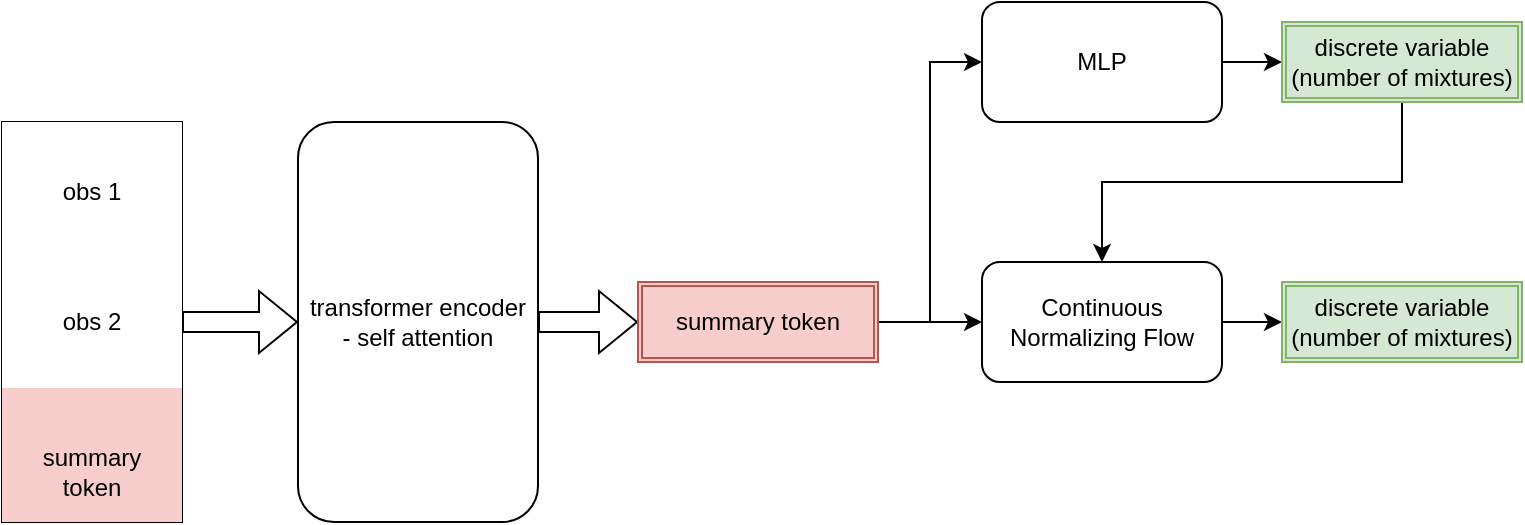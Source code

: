 <mxfile version="20.4.2" type="github"><diagram id="PMDZpyvHiG63Mq2rToj0" name="Page-1"><mxGraphModel dx="1298" dy="845" grid="1" gridSize="10" guides="1" tooltips="1" connect="1" arrows="1" fold="1" page="1" pageScale="1" pageWidth="850" pageHeight="1100" math="0" shadow="0"><root><mxCell id="0"/><mxCell id="1" parent="0"/><mxCell id="tf25OTGt-eBrQatRiwI4-2" value="" style="shape=table;html=1;whiteSpace=wrap;startSize=0;container=1;collapsible=0;childLayout=tableLayout;" vertex="1" parent="1"><mxGeometry x="40" y="280" width="90" height="200" as="geometry"/></mxCell><mxCell id="tf25OTGt-eBrQatRiwI4-3" value="" style="shape=tableRow;horizontal=0;startSize=0;swimlaneHead=0;swimlaneBody=0;top=0;left=0;bottom=0;right=0;collapsible=0;dropTarget=0;points=[[0,0.5],[1,0.5]];portConstraint=eastwest;" vertex="1" parent="tf25OTGt-eBrQatRiwI4-2"><mxGeometry width="90" height="67" as="geometry"/></mxCell><mxCell id="tf25OTGt-eBrQatRiwI4-4" value="" style="shape=partialRectangle;html=1;whiteSpace=wrap;connectable=0;fillColor=none;top=0;left=0;bottom=0;right=0;overflow=hidden;" vertex="1" parent="tf25OTGt-eBrQatRiwI4-3"><mxGeometry width="30" height="67" as="geometry"><mxRectangle width="30" height="67" as="alternateBounds"/></mxGeometry></mxCell><mxCell id="tf25OTGt-eBrQatRiwI4-5" value="" style="shape=partialRectangle;html=1;whiteSpace=wrap;connectable=0;fillColor=none;top=0;left=0;bottom=0;right=0;overflow=hidden;" vertex="1" parent="tf25OTGt-eBrQatRiwI4-3"><mxGeometry x="30" width="30" height="67" as="geometry"><mxRectangle width="30" height="67" as="alternateBounds"/></mxGeometry></mxCell><mxCell id="tf25OTGt-eBrQatRiwI4-6" value="" style="shape=partialRectangle;html=1;whiteSpace=wrap;connectable=0;fillColor=none;top=0;left=0;bottom=0;right=0;overflow=hidden;" vertex="1" parent="tf25OTGt-eBrQatRiwI4-3"><mxGeometry x="60" width="30" height="67" as="geometry"><mxRectangle width="30" height="67" as="alternateBounds"/></mxGeometry></mxCell><mxCell id="tf25OTGt-eBrQatRiwI4-7" value="" style="shape=tableRow;horizontal=0;startSize=0;swimlaneHead=0;swimlaneBody=0;top=0;left=0;bottom=0;right=0;collapsible=0;dropTarget=0;points=[[0,0.5],[1,0.5]];portConstraint=eastwest;" vertex="1" parent="tf25OTGt-eBrQatRiwI4-2"><mxGeometry y="67" width="90" height="66" as="geometry"/></mxCell><mxCell id="tf25OTGt-eBrQatRiwI4-8" value="" style="shape=partialRectangle;html=1;whiteSpace=wrap;connectable=0;fillColor=none;top=0;left=0;bottom=0;right=0;overflow=hidden;" vertex="1" parent="tf25OTGt-eBrQatRiwI4-7"><mxGeometry width="30" height="66" as="geometry"><mxRectangle width="30" height="66" as="alternateBounds"/></mxGeometry></mxCell><mxCell id="tf25OTGt-eBrQatRiwI4-9" value="" style="shape=partialRectangle;html=1;whiteSpace=wrap;connectable=0;fillColor=none;top=0;left=0;bottom=0;right=0;overflow=hidden;" vertex="1" parent="tf25OTGt-eBrQatRiwI4-7"><mxGeometry x="30" width="30" height="66" as="geometry"><mxRectangle width="30" height="66" as="alternateBounds"/></mxGeometry></mxCell><mxCell id="tf25OTGt-eBrQatRiwI4-10" value="" style="shape=partialRectangle;html=1;whiteSpace=wrap;connectable=0;fillColor=none;top=0;left=0;bottom=0;right=0;overflow=hidden;" vertex="1" parent="tf25OTGt-eBrQatRiwI4-7"><mxGeometry x="60" width="30" height="66" as="geometry"><mxRectangle width="30" height="66" as="alternateBounds"/></mxGeometry></mxCell><mxCell id="tf25OTGt-eBrQatRiwI4-11" value="" style="shape=tableRow;horizontal=0;startSize=0;swimlaneHead=0;swimlaneBody=0;top=0;left=0;bottom=0;right=0;collapsible=0;dropTarget=0;fillColor=#f8cecc;points=[[0,0.5],[1,0.5]];portConstraint=eastwest;strokeColor=#b85450;" vertex="1" parent="tf25OTGt-eBrQatRiwI4-2"><mxGeometry y="133" width="90" height="67" as="geometry"/></mxCell><mxCell id="tf25OTGt-eBrQatRiwI4-12" value="" style="shape=partialRectangle;html=1;whiteSpace=wrap;connectable=0;fillColor=none;top=0;left=0;bottom=0;right=0;overflow=hidden;" vertex="1" parent="tf25OTGt-eBrQatRiwI4-11"><mxGeometry width="30" height="67" as="geometry"><mxRectangle width="30" height="67" as="alternateBounds"/></mxGeometry></mxCell><mxCell id="tf25OTGt-eBrQatRiwI4-13" value="" style="shape=partialRectangle;html=1;whiteSpace=wrap;connectable=0;fillColor=none;top=0;left=0;bottom=0;right=0;overflow=hidden;" vertex="1" parent="tf25OTGt-eBrQatRiwI4-11"><mxGeometry x="30" width="30" height="67" as="geometry"><mxRectangle width="30" height="67" as="alternateBounds"/></mxGeometry></mxCell><mxCell id="tf25OTGt-eBrQatRiwI4-14" value="" style="shape=partialRectangle;html=1;whiteSpace=wrap;connectable=0;fillColor=none;top=0;left=0;bottom=0;right=0;overflow=hidden;pointerEvents=1;" vertex="1" parent="tf25OTGt-eBrQatRiwI4-11"><mxGeometry x="60" width="30" height="67" as="geometry"><mxRectangle width="30" height="67" as="alternateBounds"/></mxGeometry></mxCell><mxCell id="tf25OTGt-eBrQatRiwI4-15" value="summary token" style="text;html=1;strokeColor=none;fillColor=none;align=center;verticalAlign=middle;whiteSpace=wrap;rounded=0;" vertex="1" parent="1"><mxGeometry x="55" y="440" width="60" height="30" as="geometry"/></mxCell><mxCell id="tf25OTGt-eBrQatRiwI4-16" value="obs 1" style="text;html=1;strokeColor=none;fillColor=none;align=center;verticalAlign=middle;whiteSpace=wrap;rounded=0;" vertex="1" parent="1"><mxGeometry x="55" y="300" width="60" height="30" as="geometry"/></mxCell><mxCell id="tf25OTGt-eBrQatRiwI4-20" value="" style="edgeStyle=orthogonalEdgeStyle;rounded=0;orthogonalLoop=1;jettySize=auto;html=1;entryX=0;entryY=0.5;entryDx=0;entryDy=0;exitX=1;exitY=0.5;exitDx=0;exitDy=0;shape=flexArrow;" edge="1" parent="1" source="tf25OTGt-eBrQatRiwI4-7" target="tf25OTGt-eBrQatRiwI4-18"><mxGeometry relative="1" as="geometry"><mxPoint x="170" y="410" as="sourcePoint"/><mxPoint x="160" y="380" as="targetPoint"/></mxGeometry></mxCell><mxCell id="tf25OTGt-eBrQatRiwI4-17" value="obs 2" style="text;html=1;strokeColor=none;fillColor=none;align=center;verticalAlign=middle;whiteSpace=wrap;rounded=0;" vertex="1" parent="1"><mxGeometry x="55" y="365" width="60" height="30" as="geometry"/></mxCell><mxCell id="tf25OTGt-eBrQatRiwI4-22" style="edgeStyle=orthogonalEdgeStyle;shape=flexArrow;rounded=0;orthogonalLoop=1;jettySize=auto;html=1;exitX=1;exitY=0.5;exitDx=0;exitDy=0;entryX=0;entryY=0.5;entryDx=0;entryDy=0;" edge="1" parent="1" source="tf25OTGt-eBrQatRiwI4-18" target="tf25OTGt-eBrQatRiwI4-21"><mxGeometry relative="1" as="geometry"/></mxCell><mxCell id="tf25OTGt-eBrQatRiwI4-18" value="transformer encoder&lt;br&gt;- self attention" style="rounded=1;whiteSpace=wrap;html=1;" vertex="1" parent="1"><mxGeometry x="188" y="280" width="120" height="200" as="geometry"/></mxCell><mxCell id="tf25OTGt-eBrQatRiwI4-27" style="edgeStyle=orthogonalEdgeStyle;rounded=0;orthogonalLoop=1;jettySize=auto;html=1;exitX=1;exitY=0.5;exitDx=0;exitDy=0;entryX=0;entryY=0.5;entryDx=0;entryDy=0;" edge="1" parent="1" source="tf25OTGt-eBrQatRiwI4-21" target="tf25OTGt-eBrQatRiwI4-26"><mxGeometry relative="1" as="geometry"/></mxCell><mxCell id="tf25OTGt-eBrQatRiwI4-31" style="edgeStyle=orthogonalEdgeStyle;rounded=0;orthogonalLoop=1;jettySize=auto;html=1;exitX=1;exitY=0.5;exitDx=0;exitDy=0;entryX=0;entryY=0.5;entryDx=0;entryDy=0;" edge="1" parent="1" source="tf25OTGt-eBrQatRiwI4-21" target="tf25OTGt-eBrQatRiwI4-30"><mxGeometry relative="1" as="geometry"/></mxCell><mxCell id="tf25OTGt-eBrQatRiwI4-21" value="summary token" style="shape=ext;double=1;rounded=0;whiteSpace=wrap;html=1;fillColor=#f8cecc;strokeColor=#b85450;" vertex="1" parent="1"><mxGeometry x="358" y="360" width="120" height="40" as="geometry"/></mxCell><mxCell id="tf25OTGt-eBrQatRiwI4-29" style="edgeStyle=orthogonalEdgeStyle;rounded=0;orthogonalLoop=1;jettySize=auto;html=1;exitX=1;exitY=0.5;exitDx=0;exitDy=0;entryX=0;entryY=0.5;entryDx=0;entryDy=0;" edge="1" parent="1" source="tf25OTGt-eBrQatRiwI4-26" target="tf25OTGt-eBrQatRiwI4-28"><mxGeometry relative="1" as="geometry"/></mxCell><mxCell id="tf25OTGt-eBrQatRiwI4-26" value="MLP" style="rounded=1;whiteSpace=wrap;html=1;" vertex="1" parent="1"><mxGeometry x="530" y="220" width="120" height="60" as="geometry"/></mxCell><mxCell id="tf25OTGt-eBrQatRiwI4-32" style="edgeStyle=orthogonalEdgeStyle;rounded=0;orthogonalLoop=1;jettySize=auto;html=1;exitX=0.5;exitY=1;exitDx=0;exitDy=0;entryX=0.5;entryY=0;entryDx=0;entryDy=0;" edge="1" parent="1" source="tf25OTGt-eBrQatRiwI4-28" target="tf25OTGt-eBrQatRiwI4-30"><mxGeometry relative="1" as="geometry"/></mxCell><mxCell id="tf25OTGt-eBrQatRiwI4-28" value="discrete variable&lt;br&gt;(number of mixtures)" style="shape=ext;double=1;rounded=0;whiteSpace=wrap;html=1;fillColor=#d5e8d4;strokeColor=#82b366;" vertex="1" parent="1"><mxGeometry x="680" y="230" width="120" height="40" as="geometry"/></mxCell><mxCell id="tf25OTGt-eBrQatRiwI4-34" style="edgeStyle=orthogonalEdgeStyle;rounded=0;orthogonalLoop=1;jettySize=auto;html=1;exitX=1;exitY=0.5;exitDx=0;exitDy=0;entryX=0;entryY=0.5;entryDx=0;entryDy=0;" edge="1" parent="1" source="tf25OTGt-eBrQatRiwI4-30" target="tf25OTGt-eBrQatRiwI4-33"><mxGeometry relative="1" as="geometry"/></mxCell><mxCell id="tf25OTGt-eBrQatRiwI4-30" value="Continuous Normalizing Flow" style="rounded=1;whiteSpace=wrap;html=1;" vertex="1" parent="1"><mxGeometry x="530" y="350" width="120" height="60" as="geometry"/></mxCell><mxCell id="tf25OTGt-eBrQatRiwI4-33" value="discrete variable&lt;br&gt;(number of mixtures)" style="shape=ext;double=1;rounded=0;whiteSpace=wrap;html=1;fillColor=#d5e8d4;strokeColor=#82b366;" vertex="1" parent="1"><mxGeometry x="680" y="360" width="120" height="40" as="geometry"/></mxCell></root></mxGraphModel></diagram></mxfile>